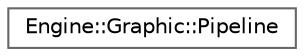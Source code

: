 digraph "Gráfico de jerarquía de clases"
{
 // LATEX_PDF_SIZE
  bgcolor="transparent";
  edge [fontname=Helvetica,fontsize=10,labelfontname=Helvetica,labelfontsize=10];
  node [fontname=Helvetica,fontsize=10,shape=box,height=0.2,width=0.4];
  rankdir="LR";
  Node0 [id="Node000000",label="Engine::Graphic::Pipeline",height=0.2,width=0.4,color="grey40", fillcolor="white", style="filled",URL="$class_engine_1_1_graphic_1_1_pipeline.html",tooltip=" "];
}
